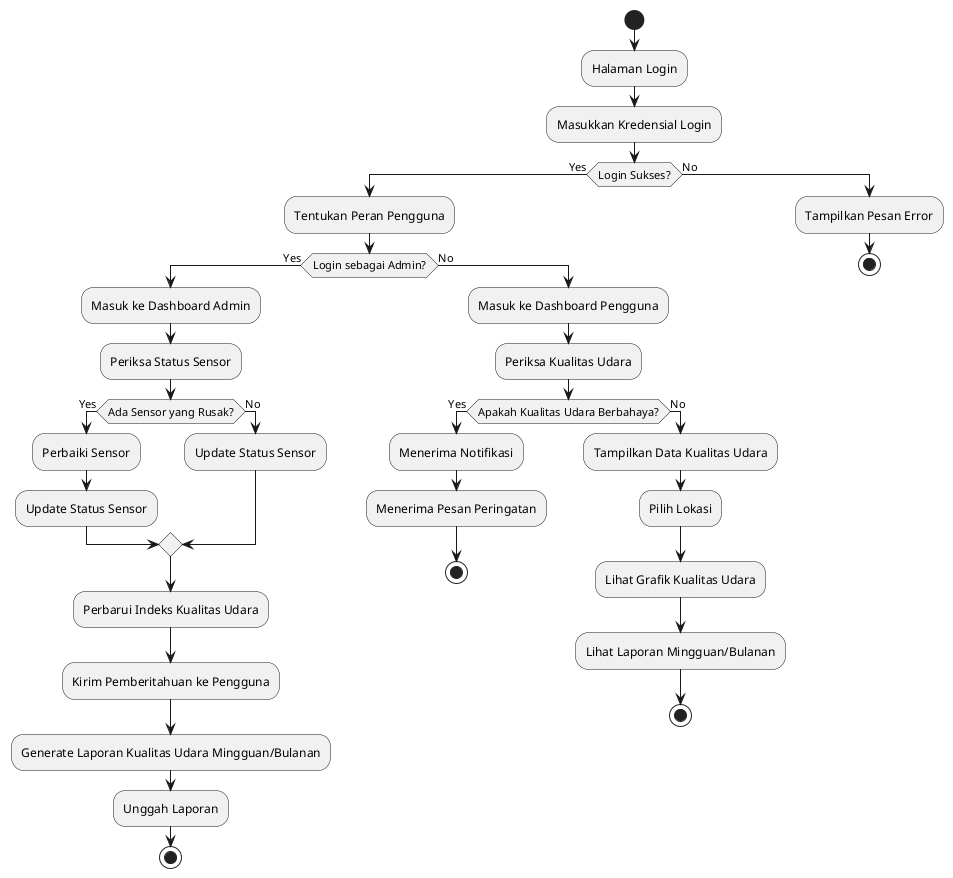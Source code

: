 @startuml flow
start
:Halaman Login;
:Masukkan Kredensial Login;
if (Login Sukses?) then (Yes)
  :Tentukan Peran Pengguna;
  if (Login sebagai Admin?) then (Yes)
    :Masuk ke Dashboard Admin;
    :Periksa Status Sensor;
    if (Ada Sensor yang Rusak?) then (Yes)
      :Perbaiki Sensor;
      :Update Status Sensor;
    else (No)
      :Update Status Sensor;
    endif
    :Perbarui Indeks Kualitas Udara;
    :Kirim Pemberitahuan ke Pengguna;
    :Generate Laporan Kualitas Udara Mingguan/Bulanan;
    :Unggah Laporan;
    stop
  else (No)
    :Masuk ke Dashboard Pengguna;
    :Periksa Kualitas Udara;
    if (Apakah Kualitas Udara Berbahaya?) then (Yes)
      :Menerima Notifikasi;
      :Menerima Pesan Peringatan;
      stop
    else (No)
      :Tampilkan Data Kualitas Udara;
      :Pilih Lokasi;
      :Lihat Grafik Kualitas Udara;
      :Lihat Laporan Mingguan/Bulanan;
      stop
    endif
  endif
else (No)
  :Tampilkan Pesan Error;
  stop
endif
@enduml
